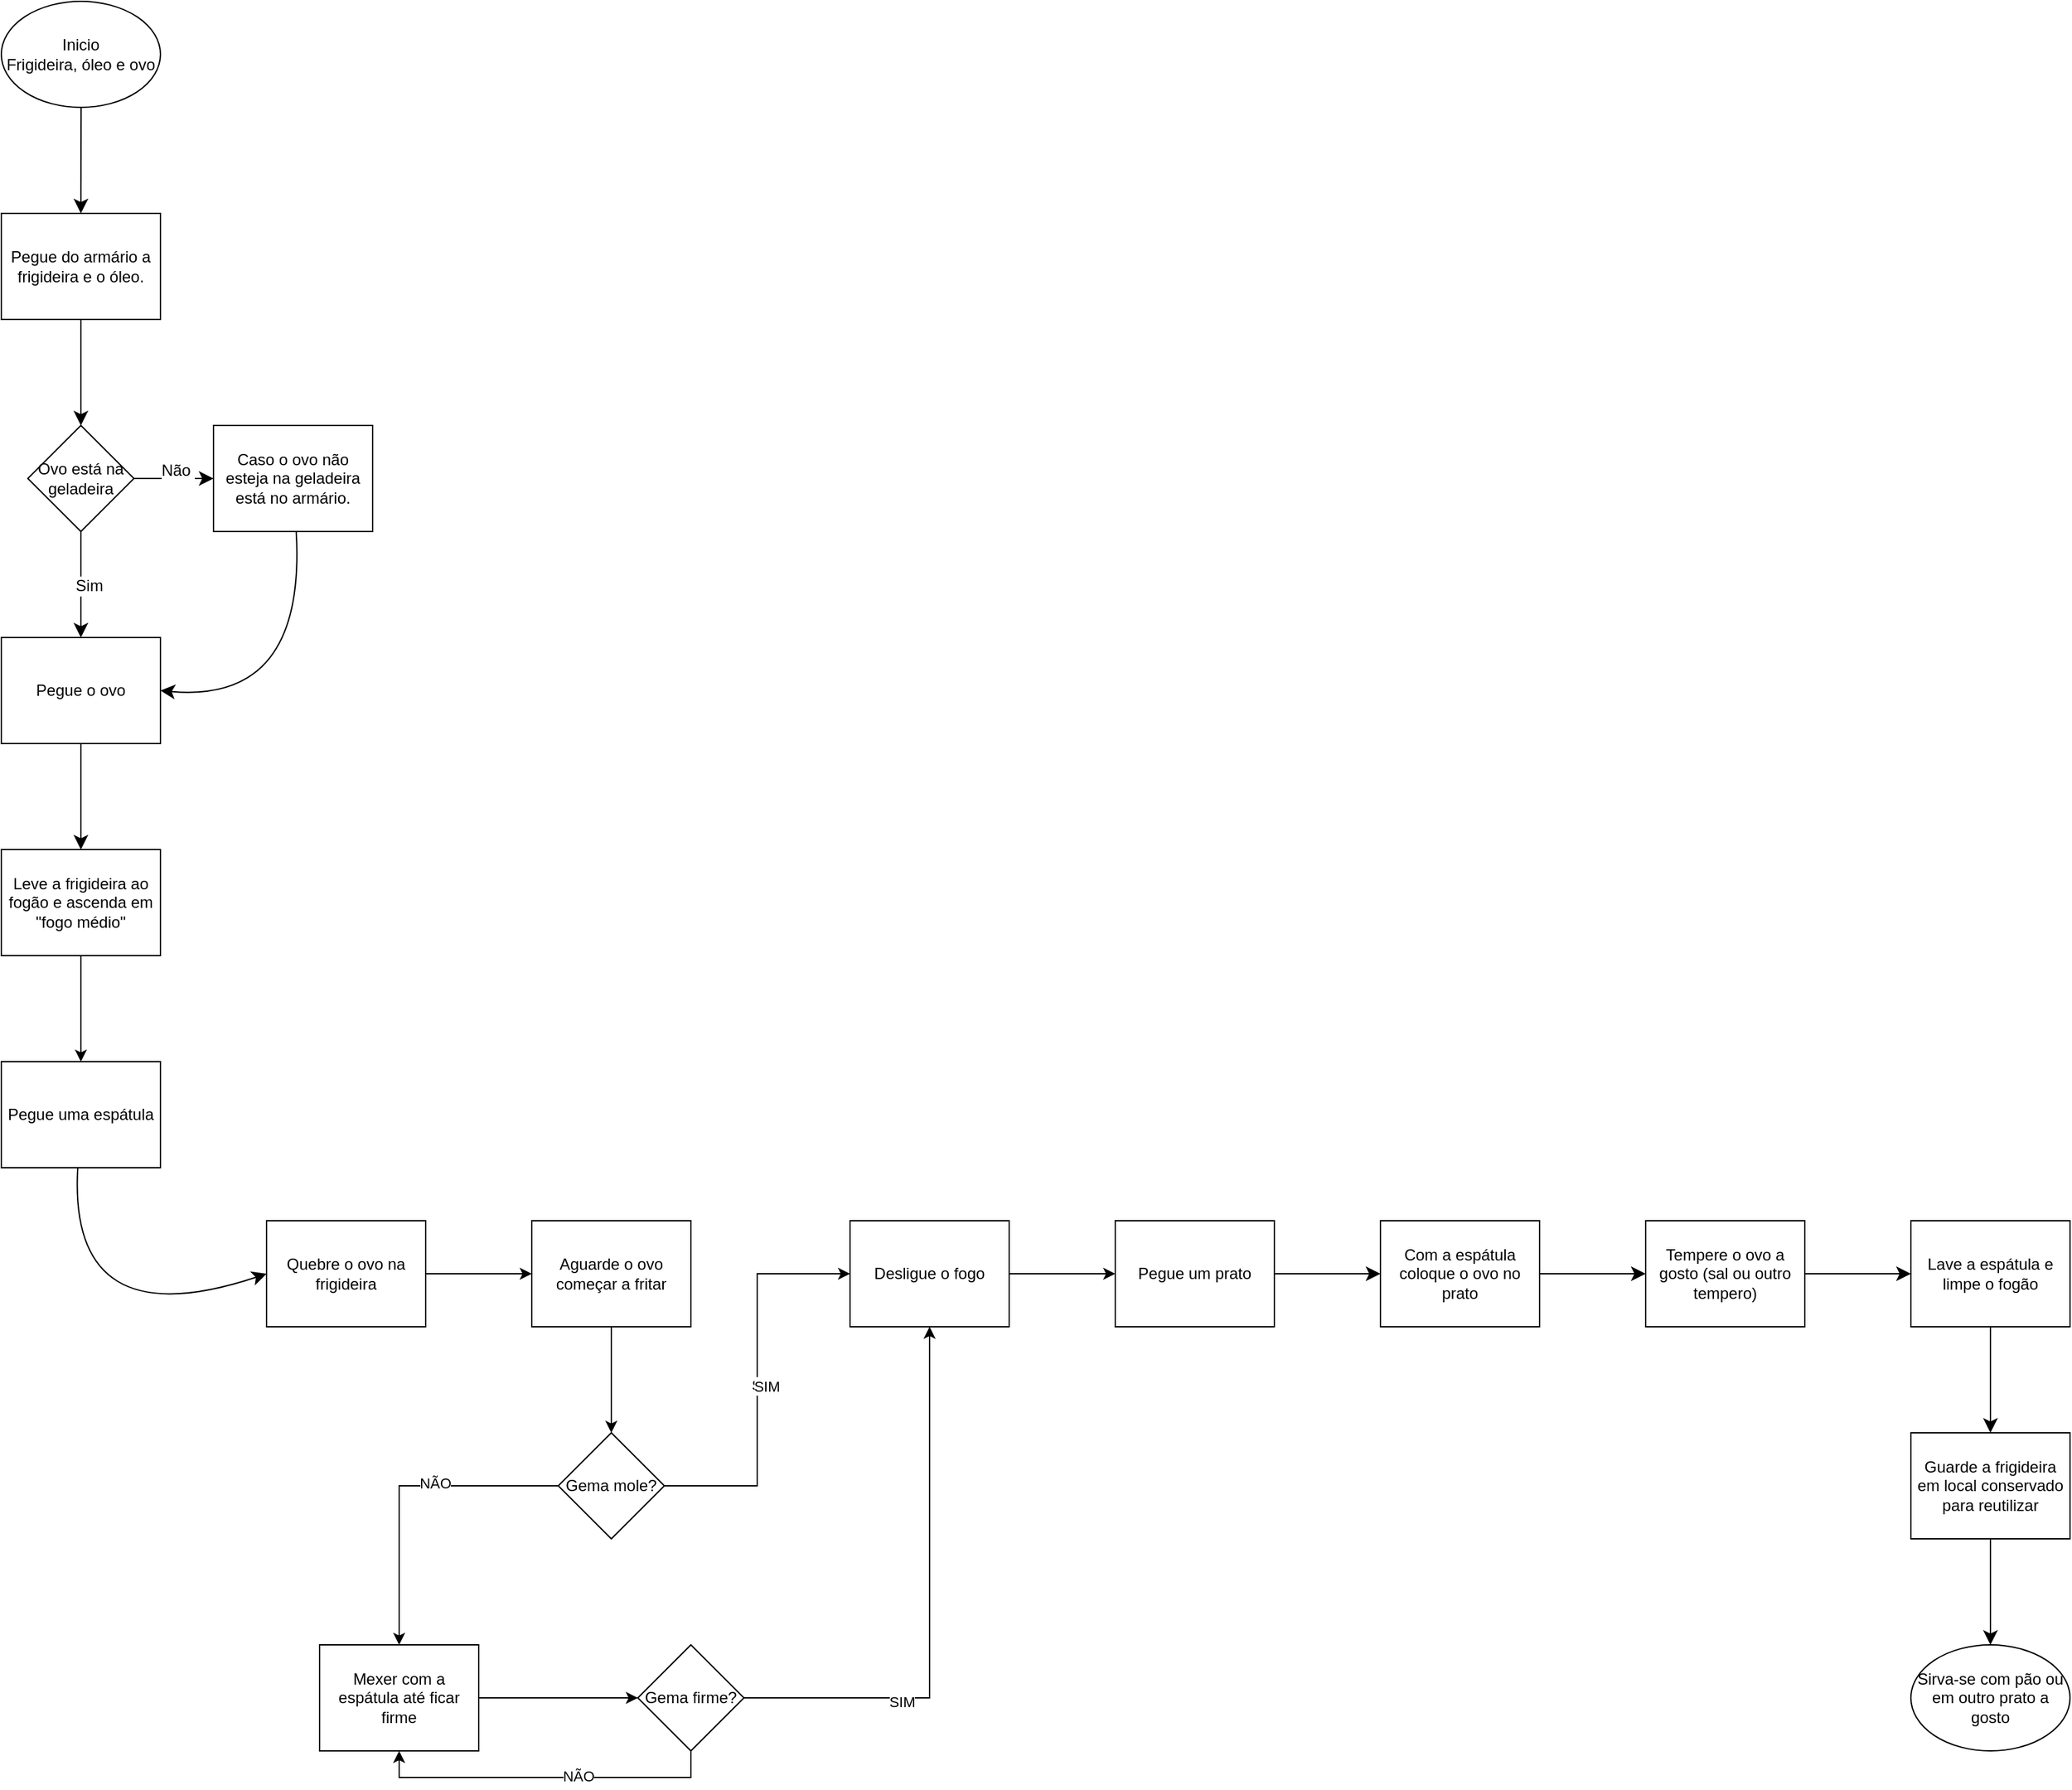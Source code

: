 <mxfile version="24.0.5" type="github">
  <diagram name="Página-1" id="udMkNMiurd7OEXwh9Prh">
    <mxGraphModel dx="756" dy="2395" grid="1" gridSize="10" guides="1" tooltips="1" connect="1" arrows="1" fold="1" page="1" pageScale="1" pageWidth="827" pageHeight="1169" math="0" shadow="0">
      <root>
        <mxCell id="0" />
        <mxCell id="1" parent="0" />
        <mxCell id="QhYeZItJcINu2YDlZMJM-11" style="edgeStyle=none;curved=1;rounded=0;orthogonalLoop=1;jettySize=auto;html=1;fontSize=12;startSize=8;endSize=8;" edge="1" parent="1" source="zkHB1T5vUL_ikhcTziwC-1" target="QhYeZItJcINu2YDlZMJM-1">
          <mxGeometry relative="1" as="geometry">
            <mxPoint x="100" y="-450" as="targetPoint" />
          </mxGeometry>
        </mxCell>
        <mxCell id="zkHB1T5vUL_ikhcTziwC-1" value="Inicio&lt;div&gt;Frigideira, óleo e ovo&lt;/div&gt;" style="ellipse;whiteSpace=wrap;html=1;" parent="1" vertex="1">
          <mxGeometry x="40" y="-600" width="120" height="80" as="geometry" />
        </mxCell>
        <mxCell id="zkHB1T5vUL_ikhcTziwC-57" style="edgeStyle=orthogonalEdgeStyle;rounded=0;orthogonalLoop=1;jettySize=auto;html=1;exitX=0.5;exitY=1;exitDx=0;exitDy=0;entryX=0.5;entryY=0;entryDx=0;entryDy=0;" parent="1" source="zkHB1T5vUL_ikhcTziwC-12" target="zkHB1T5vUL_ikhcTziwC-13" edge="1">
          <mxGeometry relative="1" as="geometry" />
        </mxCell>
        <mxCell id="zkHB1T5vUL_ikhcTziwC-12" value="Aguarde o ovo começar a fritar" style="rounded=0;whiteSpace=wrap;html=1;" parent="1" vertex="1">
          <mxGeometry x="440" y="320" width="120" height="80" as="geometry" />
        </mxCell>
        <mxCell id="zkHB1T5vUL_ikhcTziwC-15" style="edgeStyle=orthogonalEdgeStyle;rounded=0;orthogonalLoop=1;jettySize=auto;html=1;exitX=1;exitY=0.5;exitDx=0;exitDy=0;entryX=0;entryY=0.5;entryDx=0;entryDy=0;" parent="1" source="zkHB1T5vUL_ikhcTziwC-13" target="zkHB1T5vUL_ikhcTziwC-66" edge="1">
          <mxGeometry relative="1" as="geometry">
            <mxPoint x="620" y="600" as="targetPoint" />
          </mxGeometry>
        </mxCell>
        <mxCell id="zkHB1T5vUL_ikhcTziwC-16" value="Sim" style="edgeLabel;html=1;align=center;verticalAlign=middle;resizable=0;points=[];" parent="zkHB1T5vUL_ikhcTziwC-15" vertex="1" connectable="0">
          <mxGeometry x="-0.025" y="-5" relative="1" as="geometry">
            <mxPoint as="offset" />
          </mxGeometry>
        </mxCell>
        <mxCell id="zkHB1T5vUL_ikhcTziwC-65" value="SIM" style="edgeLabel;html=1;align=center;verticalAlign=middle;resizable=0;points=[];" parent="zkHB1T5vUL_ikhcTziwC-15" vertex="1" connectable="0">
          <mxGeometry x="-0.029" y="-7" relative="1" as="geometry">
            <mxPoint as="offset" />
          </mxGeometry>
        </mxCell>
        <mxCell id="zkHB1T5vUL_ikhcTziwC-58" style="edgeStyle=orthogonalEdgeStyle;rounded=0;orthogonalLoop=1;jettySize=auto;html=1;exitX=0;exitY=0.5;exitDx=0;exitDy=0;entryX=0.5;entryY=0;entryDx=0;entryDy=0;" parent="1" source="zkHB1T5vUL_ikhcTziwC-13" target="zkHB1T5vUL_ikhcTziwC-48" edge="1">
          <mxGeometry relative="1" as="geometry" />
        </mxCell>
        <mxCell id="zkHB1T5vUL_ikhcTziwC-59" value="NÃO" style="edgeLabel;html=1;align=center;verticalAlign=middle;resizable=0;points=[];" parent="zkHB1T5vUL_ikhcTziwC-58" vertex="1" connectable="0">
          <mxGeometry x="-0.225" y="-2" relative="1" as="geometry">
            <mxPoint as="offset" />
          </mxGeometry>
        </mxCell>
        <mxCell id="zkHB1T5vUL_ikhcTziwC-13" value="Gema mole?" style="rhombus;whiteSpace=wrap;html=1;" parent="1" vertex="1">
          <mxGeometry x="460" y="480" width="80" height="80" as="geometry" />
        </mxCell>
        <mxCell id="zkHB1T5vUL_ikhcTziwC-61" style="edgeStyle=orthogonalEdgeStyle;rounded=0;orthogonalLoop=1;jettySize=auto;html=1;exitX=1;exitY=0.5;exitDx=0;exitDy=0;entryX=0.5;entryY=1;entryDx=0;entryDy=0;" parent="1" source="zkHB1T5vUL_ikhcTziwC-19" target="zkHB1T5vUL_ikhcTziwC-66" edge="1">
          <mxGeometry relative="1" as="geometry" />
        </mxCell>
        <mxCell id="zkHB1T5vUL_ikhcTziwC-62" value="SIM" style="edgeLabel;html=1;align=center;verticalAlign=middle;resizable=0;points=[];" parent="zkHB1T5vUL_ikhcTziwC-61" vertex="1" connectable="0">
          <mxGeometry x="-0.434" y="-3" relative="1" as="geometry">
            <mxPoint as="offset" />
          </mxGeometry>
        </mxCell>
        <mxCell id="zkHB1T5vUL_ikhcTziwC-63" style="edgeStyle=orthogonalEdgeStyle;rounded=0;orthogonalLoop=1;jettySize=auto;html=1;exitX=0.5;exitY=1;exitDx=0;exitDy=0;entryX=0.5;entryY=1;entryDx=0;entryDy=0;" parent="1" source="zkHB1T5vUL_ikhcTziwC-19" target="zkHB1T5vUL_ikhcTziwC-48" edge="1">
          <mxGeometry relative="1" as="geometry" />
        </mxCell>
        <mxCell id="zkHB1T5vUL_ikhcTziwC-64" value="NÃO" style="edgeLabel;html=1;align=center;verticalAlign=middle;resizable=0;points=[];" parent="zkHB1T5vUL_ikhcTziwC-63" vertex="1" connectable="0">
          <mxGeometry x="-0.194" y="-1" relative="1" as="geometry">
            <mxPoint as="offset" />
          </mxGeometry>
        </mxCell>
        <mxCell id="zkHB1T5vUL_ikhcTziwC-19" value="Gema firme?" style="rhombus;whiteSpace=wrap;html=1;" parent="1" vertex="1">
          <mxGeometry x="520" y="640" width="80" height="80" as="geometry" />
        </mxCell>
        <mxCell id="zkHB1T5vUL_ikhcTziwC-20" value="Sirva-se com pão ou em outro prato a gosto" style="ellipse;whiteSpace=wrap;html=1;" parent="1" vertex="1">
          <mxGeometry x="1480" y="640" width="120" height="80" as="geometry" />
        </mxCell>
        <mxCell id="zkHB1T5vUL_ikhcTziwC-60" style="edgeStyle=orthogonalEdgeStyle;rounded=0;orthogonalLoop=1;jettySize=auto;html=1;exitX=1;exitY=0.5;exitDx=0;exitDy=0;entryX=0;entryY=0.5;entryDx=0;entryDy=0;" parent="1" source="zkHB1T5vUL_ikhcTziwC-48" target="zkHB1T5vUL_ikhcTziwC-19" edge="1">
          <mxGeometry relative="1" as="geometry" />
        </mxCell>
        <mxCell id="zkHB1T5vUL_ikhcTziwC-48" value="Mexer com a espátula até ficar firme" style="rounded=0;whiteSpace=wrap;html=1;" parent="1" vertex="1">
          <mxGeometry x="280" y="640" width="120" height="80" as="geometry" />
        </mxCell>
        <mxCell id="zkHB1T5vUL_ikhcTziwC-56" style="edgeStyle=orthogonalEdgeStyle;rounded=0;orthogonalLoop=1;jettySize=auto;html=1;exitX=1;exitY=0.5;exitDx=0;exitDy=0;entryX=0;entryY=0.5;entryDx=0;entryDy=0;" parent="1" source="zkHB1T5vUL_ikhcTziwC-51" target="zkHB1T5vUL_ikhcTziwC-12" edge="1">
          <mxGeometry relative="1" as="geometry" />
        </mxCell>
        <mxCell id="zkHB1T5vUL_ikhcTziwC-51" value="Quebre o ovo na frigideira" style="rounded=0;whiteSpace=wrap;html=1;" parent="1" vertex="1">
          <mxGeometry x="240" y="320" width="120" height="80" as="geometry" />
        </mxCell>
        <mxCell id="QhYeZItJcINu2YDlZMJM-24" style="edgeStyle=none;curved=1;rounded=0;orthogonalLoop=1;jettySize=auto;html=1;fontSize=12;startSize=8;endSize=8;entryX=0;entryY=0.5;entryDx=0;entryDy=0;" edge="1" parent="1" source="zkHB1T5vUL_ikhcTziwC-52" target="zkHB1T5vUL_ikhcTziwC-51">
          <mxGeometry relative="1" as="geometry">
            <mxPoint x="230" y="370" as="targetPoint" />
            <Array as="points">
              <mxPoint x="90" y="410" />
            </Array>
          </mxGeometry>
        </mxCell>
        <mxCell id="zkHB1T5vUL_ikhcTziwC-52" value="Pegue uma espátula" style="rounded=0;whiteSpace=wrap;html=1;" parent="1" vertex="1">
          <mxGeometry x="40" y="200" width="120" height="80" as="geometry" />
        </mxCell>
        <mxCell id="zkHB1T5vUL_ikhcTziwC-54" style="edgeStyle=orthogonalEdgeStyle;rounded=0;orthogonalLoop=1;jettySize=auto;html=1;exitX=0.5;exitY=1;exitDx=0;exitDy=0;" parent="1" source="zkHB1T5vUL_ikhcTziwC-53" target="zkHB1T5vUL_ikhcTziwC-52" edge="1">
          <mxGeometry relative="1" as="geometry" />
        </mxCell>
        <mxCell id="zkHB1T5vUL_ikhcTziwC-53" value="Leve a frigideira ao fogão e ascenda em &quot;fogo médio&quot;" style="rounded=0;whiteSpace=wrap;html=1;" parent="1" vertex="1">
          <mxGeometry x="40" y="40" width="120" height="80" as="geometry" />
        </mxCell>
        <mxCell id="zkHB1T5vUL_ikhcTziwC-68" style="edgeStyle=orthogonalEdgeStyle;rounded=0;orthogonalLoop=1;jettySize=auto;html=1;exitX=1;exitY=0.5;exitDx=0;exitDy=0;entryX=0;entryY=0.5;entryDx=0;entryDy=0;" parent="1" source="zkHB1T5vUL_ikhcTziwC-66" target="zkHB1T5vUL_ikhcTziwC-67" edge="1">
          <mxGeometry relative="1" as="geometry" />
        </mxCell>
        <mxCell id="zkHB1T5vUL_ikhcTziwC-66" value="Desligue o fogo" style="rounded=0;whiteSpace=wrap;html=1;" parent="1" vertex="1">
          <mxGeometry x="680" y="320" width="120" height="80" as="geometry" />
        </mxCell>
        <mxCell id="QhYeZItJcINu2YDlZMJM-27" style="edgeStyle=none;curved=1;rounded=0;orthogonalLoop=1;jettySize=auto;html=1;entryX=0;entryY=0.5;entryDx=0;entryDy=0;fontSize=12;startSize=8;endSize=8;" edge="1" parent="1" source="zkHB1T5vUL_ikhcTziwC-67" target="QhYeZItJcINu2YDlZMJM-25">
          <mxGeometry relative="1" as="geometry" />
        </mxCell>
        <mxCell id="zkHB1T5vUL_ikhcTziwC-67" value="Pegue um prato" style="rounded=0;whiteSpace=wrap;html=1;" parent="1" vertex="1">
          <mxGeometry x="880" y="320" width="120" height="80" as="geometry" />
        </mxCell>
        <mxCell id="QhYeZItJcINu2YDlZMJM-12" style="edgeStyle=none;curved=1;rounded=0;orthogonalLoop=1;jettySize=auto;html=1;entryX=0.5;entryY=0;entryDx=0;entryDy=0;fontSize=12;startSize=8;endSize=8;" edge="1" parent="1" source="QhYeZItJcINu2YDlZMJM-1">
          <mxGeometry relative="1" as="geometry">
            <mxPoint x="100" y="-280" as="targetPoint" />
          </mxGeometry>
        </mxCell>
        <mxCell id="QhYeZItJcINu2YDlZMJM-1" value="Pegue do armário a frigideira e o óleo." style="rounded=0;whiteSpace=wrap;html=1;" vertex="1" parent="1">
          <mxGeometry x="40" y="-440" width="120" height="80" as="geometry" />
        </mxCell>
        <mxCell id="QhYeZItJcINu2YDlZMJM-13" style="edgeStyle=none;curved=1;rounded=0;orthogonalLoop=1;jettySize=auto;html=1;fontSize=12;startSize=8;endSize=8;exitX=0.5;exitY=1;exitDx=0;exitDy=0;" edge="1" parent="1" source="QhYeZItJcINu2YDlZMJM-6">
          <mxGeometry relative="1" as="geometry">
            <mxPoint x="110" y="-20" as="sourcePoint" />
            <mxPoint x="100" y="-120" as="targetPoint" />
            <Array as="points" />
          </mxGeometry>
        </mxCell>
        <mxCell id="QhYeZItJcINu2YDlZMJM-15" value="Sim" style="edgeLabel;html=1;align=center;verticalAlign=middle;resizable=0;points=[];fontSize=12;" vertex="1" connectable="0" parent="QhYeZItJcINu2YDlZMJM-13">
          <mxGeometry x="0.026" y="6" relative="1" as="geometry">
            <mxPoint as="offset" />
          </mxGeometry>
        </mxCell>
        <mxCell id="QhYeZItJcINu2YDlZMJM-20" style="edgeStyle=none;curved=1;rounded=0;orthogonalLoop=1;jettySize=auto;html=1;entryX=0;entryY=0.5;entryDx=0;entryDy=0;fontSize=12;startSize=8;endSize=8;exitX=1;exitY=0.5;exitDx=0;exitDy=0;" edge="1" parent="1" source="QhYeZItJcINu2YDlZMJM-6" target="QhYeZItJcINu2YDlZMJM-18">
          <mxGeometry relative="1" as="geometry">
            <mxPoint x="160" y="-180" as="sourcePoint" />
            <mxPoint x="250" y="-130" as="targetPoint" />
          </mxGeometry>
        </mxCell>
        <mxCell id="QhYeZItJcINu2YDlZMJM-21" value="Não&amp;nbsp;" style="edgeLabel;html=1;align=center;verticalAlign=middle;resizable=0;points=[];fontSize=12;" vertex="1" connectable="0" parent="QhYeZItJcINu2YDlZMJM-20">
          <mxGeometry x="0.086" y="6" relative="1" as="geometry">
            <mxPoint as="offset" />
          </mxGeometry>
        </mxCell>
        <mxCell id="QhYeZItJcINu2YDlZMJM-6" value="Ovo está na geladeira" style="rhombus;whiteSpace=wrap;html=1;" vertex="1" parent="1">
          <mxGeometry x="60" y="-280" width="80" height="80" as="geometry" />
        </mxCell>
        <mxCell id="QhYeZItJcINu2YDlZMJM-23" style="edgeStyle=none;curved=1;rounded=0;orthogonalLoop=1;jettySize=auto;html=1;entryX=0.5;entryY=0;entryDx=0;entryDy=0;fontSize=12;startSize=8;endSize=8;" edge="1" parent="1" source="QhYeZItJcINu2YDlZMJM-16" target="zkHB1T5vUL_ikhcTziwC-53">
          <mxGeometry relative="1" as="geometry" />
        </mxCell>
        <mxCell id="QhYeZItJcINu2YDlZMJM-16" value="Pegue o ovo" style="rounded=0;whiteSpace=wrap;html=1;" vertex="1" parent="1">
          <mxGeometry x="40" y="-120" width="120" height="80" as="geometry" />
        </mxCell>
        <mxCell id="QhYeZItJcINu2YDlZMJM-22" style="edgeStyle=none;curved=1;rounded=0;orthogonalLoop=1;jettySize=auto;html=1;entryX=1;entryY=0.5;entryDx=0;entryDy=0;fontSize=12;startSize=8;endSize=8;" edge="1" parent="1" source="QhYeZItJcINu2YDlZMJM-18" target="QhYeZItJcINu2YDlZMJM-16">
          <mxGeometry relative="1" as="geometry">
            <Array as="points">
              <mxPoint x="270" y="-70" />
            </Array>
          </mxGeometry>
        </mxCell>
        <mxCell id="QhYeZItJcINu2YDlZMJM-18" value="Caso o ovo não esteja na geladeira está no armário." style="rounded=0;whiteSpace=wrap;html=1;" vertex="1" parent="1">
          <mxGeometry x="200" y="-280" width="120" height="80" as="geometry" />
        </mxCell>
        <mxCell id="QhYeZItJcINu2YDlZMJM-29" value="" style="edgeStyle=none;curved=1;rounded=0;orthogonalLoop=1;jettySize=auto;html=1;fontSize=12;startSize=8;endSize=8;" edge="1" parent="1" source="QhYeZItJcINu2YDlZMJM-25" target="QhYeZItJcINu2YDlZMJM-28">
          <mxGeometry relative="1" as="geometry" />
        </mxCell>
        <mxCell id="QhYeZItJcINu2YDlZMJM-25" value="Com a espátula coloque o ovo no prato" style="rounded=0;whiteSpace=wrap;html=1;" vertex="1" parent="1">
          <mxGeometry x="1080" y="320" width="120" height="80" as="geometry" />
        </mxCell>
        <mxCell id="QhYeZItJcINu2YDlZMJM-31" value="" style="edgeStyle=none;curved=1;rounded=0;orthogonalLoop=1;jettySize=auto;html=1;fontSize=12;startSize=8;endSize=8;" edge="1" parent="1" source="QhYeZItJcINu2YDlZMJM-28" target="QhYeZItJcINu2YDlZMJM-30">
          <mxGeometry relative="1" as="geometry" />
        </mxCell>
        <mxCell id="QhYeZItJcINu2YDlZMJM-28" value="Tempere o ovo a gosto (sal ou outro tempero)" style="rounded=0;whiteSpace=wrap;html=1;" vertex="1" parent="1">
          <mxGeometry x="1280" y="320" width="120" height="80" as="geometry" />
        </mxCell>
        <mxCell id="QhYeZItJcINu2YDlZMJM-33" value="" style="edgeStyle=none;curved=1;rounded=0;orthogonalLoop=1;jettySize=auto;html=1;fontSize=12;startSize=8;endSize=8;" edge="1" parent="1" source="QhYeZItJcINu2YDlZMJM-30" target="QhYeZItJcINu2YDlZMJM-32">
          <mxGeometry relative="1" as="geometry" />
        </mxCell>
        <mxCell id="QhYeZItJcINu2YDlZMJM-30" value="Lave a espátula e limpe o fogão" style="rounded=0;whiteSpace=wrap;html=1;" vertex="1" parent="1">
          <mxGeometry x="1480" y="320" width="120" height="80" as="geometry" />
        </mxCell>
        <mxCell id="QhYeZItJcINu2YDlZMJM-34" value="" style="edgeStyle=none;curved=1;rounded=0;orthogonalLoop=1;jettySize=auto;html=1;fontSize=12;startSize=8;endSize=8;" edge="1" parent="1" source="QhYeZItJcINu2YDlZMJM-32" target="zkHB1T5vUL_ikhcTziwC-20">
          <mxGeometry relative="1" as="geometry" />
        </mxCell>
        <mxCell id="QhYeZItJcINu2YDlZMJM-32" value="Guarde a frigideira em local conservado para reutilizar" style="rounded=0;whiteSpace=wrap;html=1;" vertex="1" parent="1">
          <mxGeometry x="1480" y="480" width="120" height="80" as="geometry" />
        </mxCell>
      </root>
    </mxGraphModel>
  </diagram>
</mxfile>
